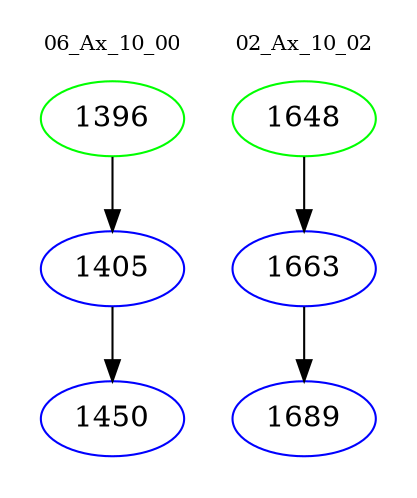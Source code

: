 digraph{
subgraph cluster_0 {
color = white
label = "06_Ax_10_00";
fontsize=10;
T0_1396 [label="1396", color="green"]
T0_1396 -> T0_1405 [color="black"]
T0_1405 [label="1405", color="blue"]
T0_1405 -> T0_1450 [color="black"]
T0_1450 [label="1450", color="blue"]
}
subgraph cluster_1 {
color = white
label = "02_Ax_10_02";
fontsize=10;
T1_1648 [label="1648", color="green"]
T1_1648 -> T1_1663 [color="black"]
T1_1663 [label="1663", color="blue"]
T1_1663 -> T1_1689 [color="black"]
T1_1689 [label="1689", color="blue"]
}
}
